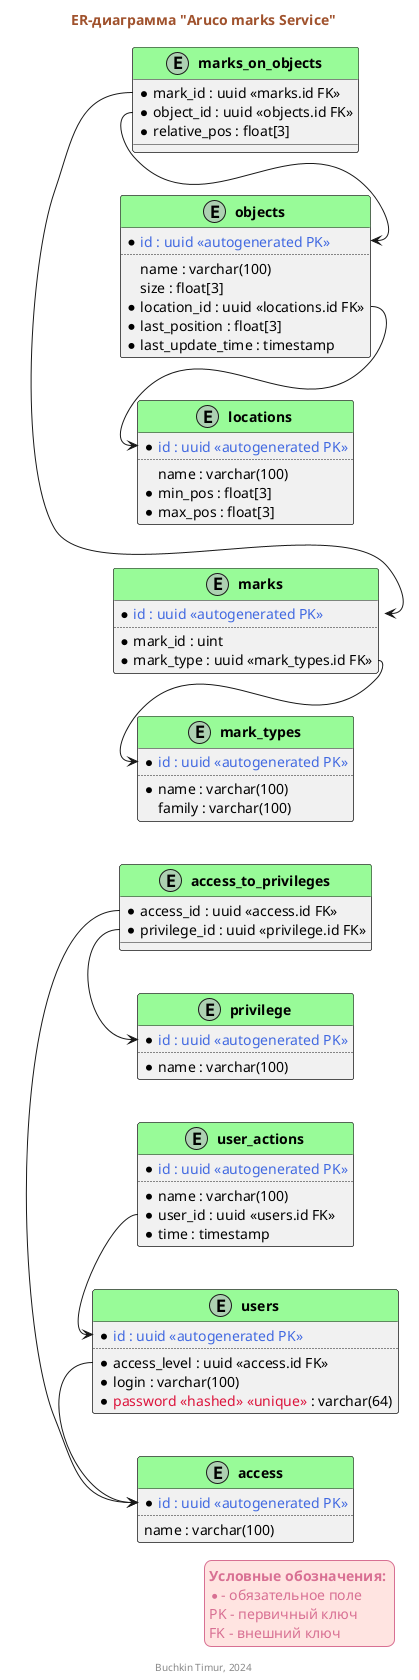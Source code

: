 @startuml ArucoService

!function $autogenerated($a)
!return "<color:RoyalBlue>" + $a + " <<autogenerated PK>></color>"
!endfunction

!function $unique($a)
!return "<color:Crimson>" + $a + " <<unique>></color>"
!endfunction

!function $setBold($a)
!return "<b>" + $a + " </b>"
!endfunction

skinparam LegendBackgroundColor MistyRose
skinparam LegendBorderColor PaleVioletRed
skinparam LegendFontColor PaleVioletRed

skinparam Class {
    HeaderBackgroundColor PaleGreen
}

'skinparam linetype ortho
skinparam TitleFontColor Sienna

Title ER-диаграмма "Aruco marks Service"
left to right direction
entity "$setBold("users")" as users {
    * $autogenerated("id : uuid")
    ..
    * access_level : uuid <<access.id FK>>
    * login : varchar(100)
    * $unique("password <<hashed>>") : varchar(64)
}

entity "$setBold("access")" as access {
    * $autogenerated("id : uuid")
    ..
    name : varchar(100)
}

entity "$setBold("access_to_privileges")" as access_to_privileges {
    * access_id : uuid <<access.id FK>>
    * privilege_id : uuid <<privilege.id FK>>
}

entity "$setBold("privilege")" as privilege {
    * $autogenerated("id : uuid")
    ..
    * name : varchar(100)
}

entity "$setBold("user_actions")" as user_actions {
    * $autogenerated("id : uuid")
    ..
    * name : varchar(100)
    * user_id : uuid <<users.id FK>>
    * time : timestamp
}

entity "$setBold("marks")" as marks {
    * $autogenerated("id : uuid")
    ..
    * mark_id : uint
    * mark_type : uuid <<mark_types.id FK>>
}

entity "$setBold("mark_types")" as mark_types {
    * $autogenerated("id : uuid")
    ..
    * name : varchar(100)
    family : varchar(100)
}

entity "$setBold("locations")" as locations {
    * $autogenerated("id : uuid")
    ..
    name : varchar(100)
    * min_pos : float[3]
    * max_pos : float[3]
}



entity "$setBold("objects")" as objects {
    * $autogenerated("id : uuid")
    ..
    name : varchar(100)
    size : float[3]
    * location_id : uuid <<locations.id FK>>
    * last_position : float[3]
    * last_update_time : timestamp
}

entity "$setBold("marks_on_objects")" as marks_on_objects {
    * mark_id : uuid <<marks.id FK>>
    * object_id : uuid <<objects.id FK>>
    * relative_pos : float[3]
}

users::access_level -> access::id
marks::mark_type -> mark_types::id
objects::location_id -> locations::id
user_actions::user_id -> users::id
marks_on_objects::mark_id -> marks::id
marks_on_objects::object_id -> objects::id
access_to_privileges::privilege_id -> privilege::id
access_to_privileges::access_id -> access::id

legend right
$setBold("Условные обозначения:")
* - обязательное поле
PK - первичный ключ
FK - внешний ключ
end legend

footer Buchkin Timur, 2024

@enduml

